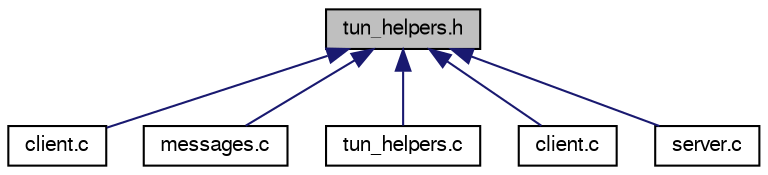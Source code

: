 digraph "tun_helpers.h"
{
  edge [fontname="FreeSans",fontsize="10",labelfontname="FreeSans",labelfontsize="10"];
  node [fontname="FreeSans",fontsize="10",shape=record];
  Node1 [label="tun_helpers.h",height=0.2,width=0.4,color="black", fillcolor="grey75", style="filled" fontcolor="black"];
  Node1 -> Node2 [dir="back",color="midnightblue",fontsize="10",style="solid",fontname="FreeSans"];
  Node2 [label="client.c",height=0.2,width=0.4,color="black", fillcolor="white", style="filled",URL="$client_2client_8c.html"];
  Node1 -> Node3 [dir="back",color="midnightblue",fontsize="10",style="solid",fontname="FreeSans"];
  Node3 [label="messages.c",height=0.2,width=0.4,color="black", fillcolor="white", style="filled",URL="$client_2messages_8c.html"];
  Node1 -> Node4 [dir="back",color="midnightblue",fontsize="10",style="solid",fontname="FreeSans"];
  Node4 [label="tun_helpers.c",height=0.2,width=0.4,color="black", fillcolor="white", style="filled",URL="$tun__helpers_8c.html"];
  Node1 -> Node5 [dir="back",color="midnightblue",fontsize="10",style="solid",fontname="FreeSans"];
  Node5 [label="client.c",height=0.2,width=0.4,color="black", fillcolor="white", style="filled",URL="$server_2client_8c.html"];
  Node1 -> Node6 [dir="back",color="midnightblue",fontsize="10",style="solid",fontname="FreeSans"];
  Node6 [label="server.c",height=0.2,width=0.4,color="black", fillcolor="white", style="filled",URL="$server_8c.html"];
}

